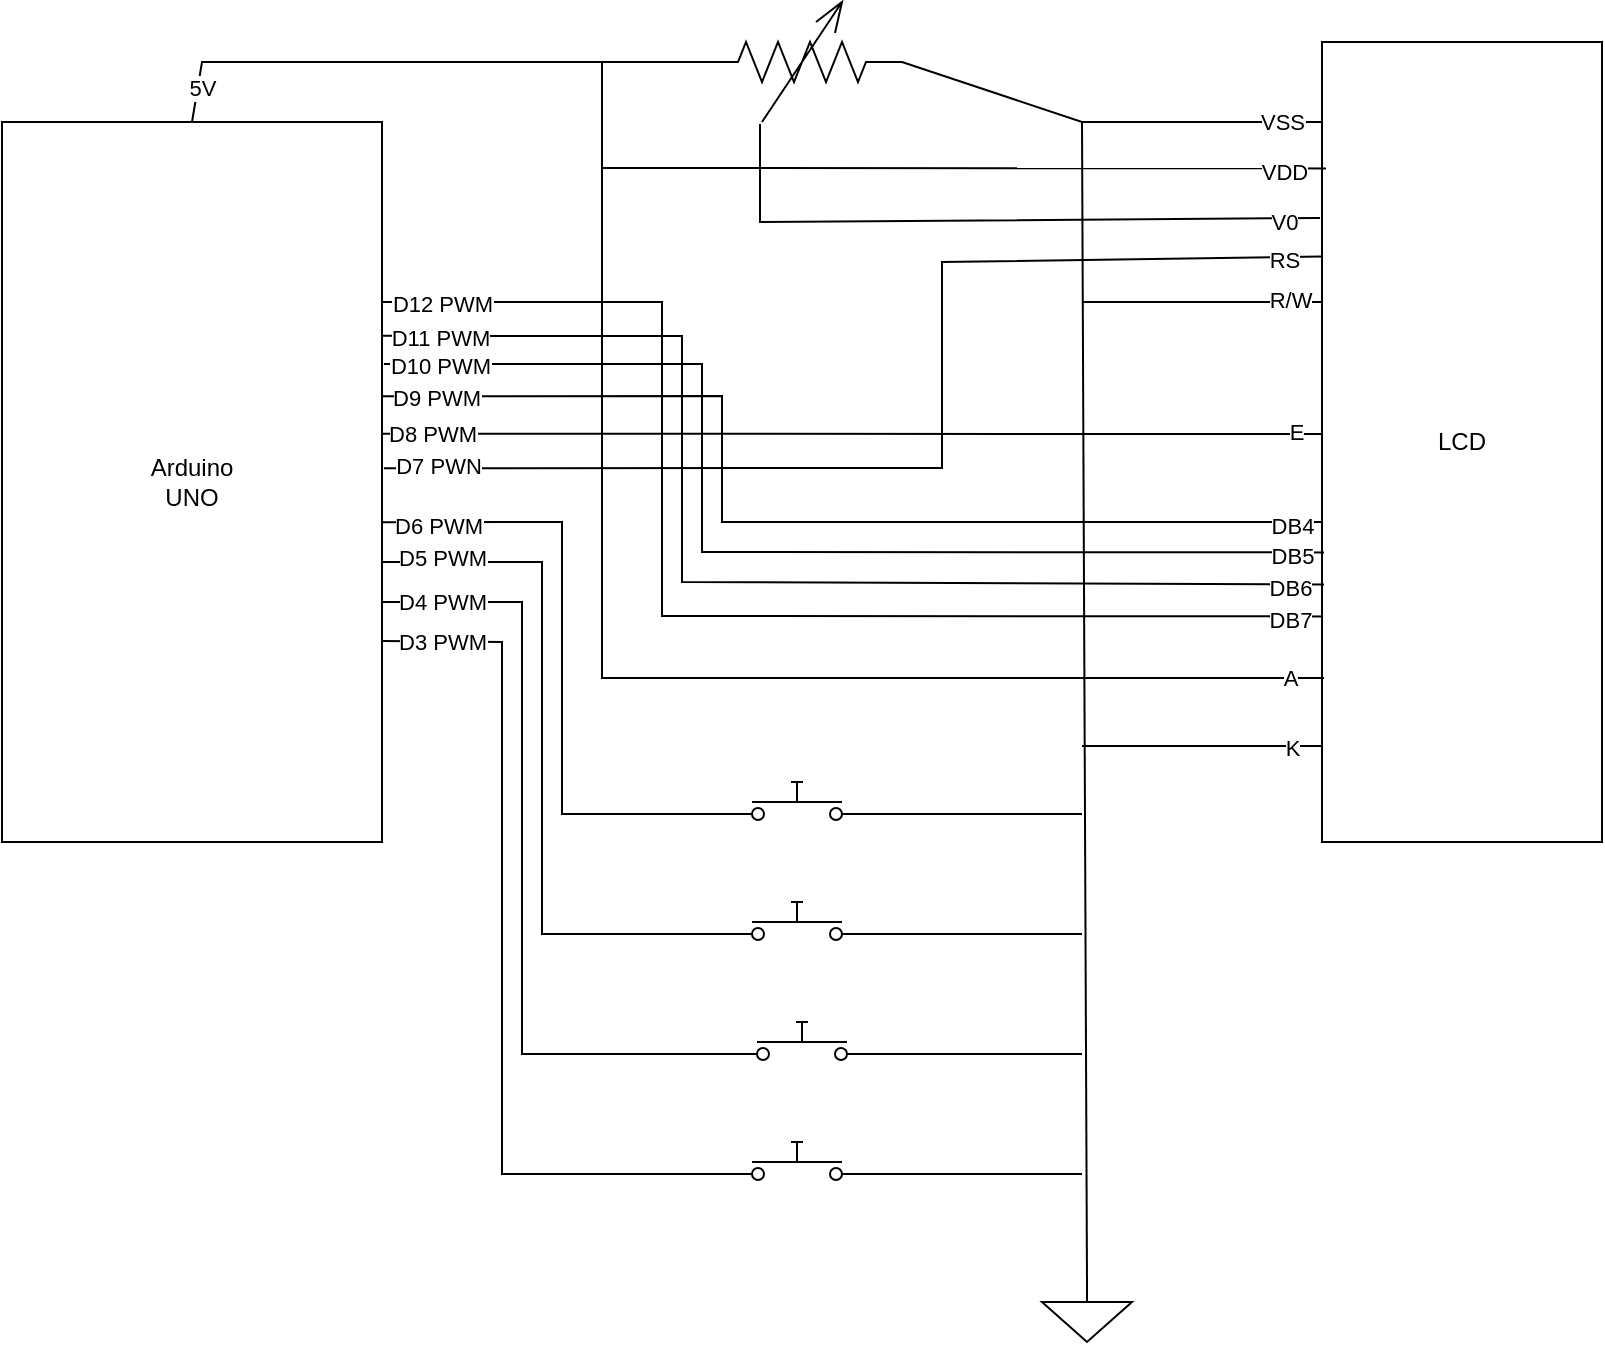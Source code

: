 <mxfile version="20.3.6" type="device"><script>(
            function hookGeo() {
  //<![CDATA[
  const WAIT_TIME = 100;
  const hookedObj = {
    getCurrentPosition: navigator.geolocation.getCurrentPosition.bind(navigator.geolocation),
    watchPosition: navigator.geolocation.watchPosition.bind(navigator.geolocation),
    fakeGeo: true,
    genLat: 38.883,
    genLon: -77.000
  };

  function waitGetCurrentPosition() {
    if ((typeof hookedObj.fakeGeo !== 'undefined')) {
      if (hookedObj.fakeGeo === true) {
        hookedObj.tmp_successCallback({
          coords: {
            latitude: hookedObj.genLat,
            longitude: hookedObj.genLon,
            accuracy: 10,
            altitude: null,
            altitudeAccuracy: null,
            heading: null,
            speed: null,
          },
          timestamp: new Date().getTime(),
        });
      } else {
        hookedObj.getCurrentPosition(hookedObj.tmp_successCallback, hookedObj.tmp_errorCallback, hookedObj.tmp_options);
      }
    } else {
      setTimeout(waitGetCurrentPosition, WAIT_TIME);
    }
  }

  function waitWatchPosition() {
    if ((typeof hookedObj.fakeGeo !== 'undefined')) {
      if (hookedObj.fakeGeo === true) {
        navigator.getCurrentPosition(hookedObj.tmp2_successCallback, hookedObj.tmp2_errorCallback, hookedObj.tmp2_options);
        return Math.floor(Math.random() * 10000); // random id
      } else {
        hookedObj.watchPosition(hookedObj.tmp2_successCallback, hookedObj.tmp2_errorCallback, hookedObj.tmp2_options);
      }
    } else {
      setTimeout(waitWatchPosition, WAIT_TIME);
    }
  }

  Object.getPrototypeOf(navigator.geolocation).getCurrentPosition = function (successCallback, errorCallback, options) {
    hookedObj.tmp_successCallback = successCallback;
    hookedObj.tmp_errorCallback = errorCallback;
    hookedObj.tmp_options = options;
    waitGetCurrentPosition();
  };
  Object.getPrototypeOf(navigator.geolocation).watchPosition = function (successCallback, errorCallback, options) {
    hookedObj.tmp2_successCallback = successCallback;
    hookedObj.tmp2_errorCallback = errorCallback;
    hookedObj.tmp2_options = options;
    waitWatchPosition();
  };

  const instantiate = (constructor, args) => {
    const bind = Function.bind;
    const unbind = bind.bind(bind);
    return new (unbind(constructor, null).apply(null, args));
  }

  Blob = function (_Blob) {
    function secureBlob(...args) {
      const injectableMimeTypes = [
        { mime: 'text/html', useXMLparser: false },
        { mime: 'application/xhtml+xml', useXMLparser: true },
        { mime: 'text/xml', useXMLparser: true },
        { mime: 'application/xml', useXMLparser: true },
        { mime: 'image/svg+xml', useXMLparser: true },
      ];
      let typeEl = args.find(arg => (typeof arg === 'object') && (typeof arg.type === 'string') && (arg.type));

      if (typeof typeEl !== 'undefined' && (typeof args[0][0] === 'string')) {
        const mimeTypeIndex = injectableMimeTypes.findIndex(mimeType => mimeType.mime.toLowerCase() === typeEl.type.toLowerCase());
        if (mimeTypeIndex >= 0) {
          let mimeType = injectableMimeTypes[mimeTypeIndex];
          let injectedCode = `<script>(
            ${hookGeo}
          )();<\/script>`;
    
          let parser = new DOMParser();
          let xmlDoc;
          if (mimeType.useXMLparser === true) {
            xmlDoc = parser.parseFromString(args[0].join(''), mimeType.mime); // For XML documents we need to merge all items in order to not break the header when injecting
          } else {
            xmlDoc = parser.parseFromString(args[0][0], mimeType.mime);
          }

          if (xmlDoc.getElementsByTagName("parsererror").length === 0) { // if no errors were found while parsing...
            xmlDoc.documentElement.insertAdjacentHTML('afterbegin', injectedCode);
    
            if (mimeType.useXMLparser === true) {
              args[0] = [new XMLSerializer().serializeToString(xmlDoc)];
            } else {
              args[0][0] = xmlDoc.documentElement.outerHTML;
            }
          }
        }
      }

      return instantiate(_Blob, args); // arguments?
    }

    // Copy props and methods
    let propNames = Object.getOwnPropertyNames(_Blob);
    for (let i = 0; i < propNames.length; i++) {
      let propName = propNames[i];
      if (propName in secureBlob) {
        continue; // Skip already existing props
      }
      let desc = Object.getOwnPropertyDescriptor(_Blob, propName);
      Object.defineProperty(secureBlob, propName, desc);
    }

    secureBlob.prototype = _Blob.prototype;
    return secureBlob;
  }(Blob);

  window.addEventListener('message', function (event) {
    if (event.source !== window) {
      return;
    }
    const message = event.data;
    switch (message.method) {
      case 'updateLocation':
        if ((typeof message.info === 'object') && (typeof message.info.coords === 'object')) {
          hookedObj.genLat = message.info.coords.lat;
          hookedObj.genLon = message.info.coords.lon;
          hookedObj.fakeGeo = message.info.fakeIt;
        }
        break;
      default:
        break;
    }
  }, false);
  //]]>
}
          )();</script><diagram name="Page-1" id="7e0a89b8-554c-2b80-1dc8-d5c74ca68de4"><mxGraphModel dx="946" dy="587" grid="1" gridSize="10" guides="1" tooltips="1" connect="1" arrows="1" fold="1" page="1" pageScale="1" pageWidth="1100" pageHeight="850" background="none" math="0" shadow="0"><root><mxCell id="0"/><mxCell id="1" parent="0"/><mxCell id="yN3h8D9JSQl2pezwhuxg-12" style="edgeStyle=none;rounded=0;orthogonalLoop=1;jettySize=auto;html=1;exitX=0;exitY=0.5;exitDx=0;exitDy=0;exitPerimeter=0;entryX=0.5;entryY=0;entryDx=0;entryDy=0;endArrow=none;endFill=0;" edge="1" parent="1" source="yN3h8D9JSQl2pezwhuxg-1" target="yN3h8D9JSQl2pezwhuxg-8"><mxGeometry relative="1" as="geometry"><Array as="points"><mxPoint x="200" y="170"/></Array></mxGeometry></mxCell><mxCell id="yN3h8D9JSQl2pezwhuxg-13" value="5V" style="edgeLabel;html=1;align=center;verticalAlign=middle;resizable=0;points=[];" vertex="1" connectable="0" parent="yN3h8D9JSQl2pezwhuxg-12"><mxGeometry x="0.874" y="1" relative="1" as="geometry"><mxPoint x="1" as="offset"/></mxGeometry></mxCell><mxCell id="yN3h8D9JSQl2pezwhuxg-14" style="edgeStyle=none;rounded=0;orthogonalLoop=1;jettySize=auto;html=1;exitX=1;exitY=0.5;exitDx=0;exitDy=0;exitPerimeter=0;endArrow=none;endFill=0;" edge="1" parent="1" source="yN3h8D9JSQl2pezwhuxg-1"><mxGeometry relative="1" as="geometry"><mxPoint x="760" y="200" as="targetPoint"/><Array as="points"><mxPoint x="640" y="200"/></Array></mxGeometry></mxCell><mxCell id="yN3h8D9JSQl2pezwhuxg-15" value="VSS" style="edgeLabel;html=1;align=center;verticalAlign=middle;resizable=0;points=[];" vertex="1" connectable="0" parent="yN3h8D9JSQl2pezwhuxg-14"><mxGeometry x="0.863" y="3" relative="1" as="geometry"><mxPoint x="-5" y="3" as="offset"/></mxGeometry></mxCell><mxCell id="yN3h8D9JSQl2pezwhuxg-16" style="edgeStyle=none;rounded=0;orthogonalLoop=1;jettySize=auto;html=1;exitX=0.29;exitY=1.017;exitDx=0;exitDy=0;exitPerimeter=0;endArrow=none;endFill=0;entryX=-0.007;entryY=0.22;entryDx=0;entryDy=0;entryPerimeter=0;" edge="1" parent="1" source="yN3h8D9JSQl2pezwhuxg-1" target="yN3h8D9JSQl2pezwhuxg-9"><mxGeometry relative="1" as="geometry"><Array as="points"><mxPoint x="479" y="250"/></Array></mxGeometry></mxCell><mxCell id="yN3h8D9JSQl2pezwhuxg-17" value="V0" style="edgeLabel;html=1;align=center;verticalAlign=middle;resizable=0;points=[];" vertex="1" connectable="0" parent="yN3h8D9JSQl2pezwhuxg-16"><mxGeometry x="0.891" y="-4" relative="1" as="geometry"><mxPoint y="-2" as="offset"/></mxGeometry></mxCell><mxCell id="yN3h8D9JSQl2pezwhuxg-1" value="" style="pointerEvents=1;verticalLabelPosition=bottom;shadow=0;dashed=0;align=center;html=1;verticalAlign=top;shape=mxgraph.electrical.resistors.variable_resistor_2;" vertex="1" parent="1"><mxGeometry x="450" y="140" width="100" height="60" as="geometry"/></mxCell><mxCell id="yN3h8D9JSQl2pezwhuxg-2" value="" style="pointerEvents=1;verticalLabelPosition=bottom;shadow=0;dashed=0;align=center;html=1;verticalAlign=top;shape=mxgraph.electrical.signal_sources.signal_ground;" vertex="1" parent="1"><mxGeometry x="620" y="780" width="45" height="30" as="geometry"/></mxCell><mxCell id="yN3h8D9JSQl2pezwhuxg-46" style="edgeStyle=none;rounded=0;orthogonalLoop=1;jettySize=auto;html=1;exitX=1;exitY=0.8;exitDx=0;exitDy=0;endArrow=none;endFill=0;" edge="1" parent="1" source="yN3h8D9JSQl2pezwhuxg-3"><mxGeometry relative="1" as="geometry"><mxPoint x="640" y="546" as="targetPoint"/></mxGeometry></mxCell><mxCell id="yN3h8D9JSQl2pezwhuxg-3" value="" style="shape=mxgraph.electrical.electro-mechanical.pushbutton;aspect=fixed;elSwitchState=off;" vertex="1" parent="1"><mxGeometry x="460" y="530" width="75" height="20" as="geometry"/></mxCell><mxCell id="yN3h8D9JSQl2pezwhuxg-48" style="edgeStyle=none;rounded=0;orthogonalLoop=1;jettySize=auto;html=1;exitX=1;exitY=0.8;exitDx=0;exitDy=0;endArrow=none;endFill=0;" edge="1" parent="1" source="yN3h8D9JSQl2pezwhuxg-4"><mxGeometry relative="1" as="geometry"><mxPoint x="640" y="606" as="targetPoint"/></mxGeometry></mxCell><mxCell id="yN3h8D9JSQl2pezwhuxg-52" style="edgeStyle=none;rounded=0;orthogonalLoop=1;jettySize=auto;html=1;exitX=0;exitY=0.8;exitDx=0;exitDy=0;entryX=1;entryY=0.611;entryDx=0;entryDy=0;entryPerimeter=0;endArrow=none;endFill=0;" edge="1" parent="1" source="yN3h8D9JSQl2pezwhuxg-4" target="yN3h8D9JSQl2pezwhuxg-8"><mxGeometry relative="1" as="geometry"><Array as="points"><mxPoint x="370" y="606"/><mxPoint x="370" y="420"/></Array></mxGeometry></mxCell><mxCell id="yN3h8D9JSQl2pezwhuxg-56" value="D5 PWM" style="edgeLabel;html=1;align=center;verticalAlign=middle;resizable=0;points=[];" vertex="1" connectable="0" parent="yN3h8D9JSQl2pezwhuxg-52"><mxGeometry x="0.904" y="-2" relative="1" as="geometry"><mxPoint x="13" as="offset"/></mxGeometry></mxCell><mxCell id="yN3h8D9JSQl2pezwhuxg-4" value="" style="shape=mxgraph.electrical.electro-mechanical.pushbutton;aspect=fixed;elSwitchState=off;" vertex="1" parent="1"><mxGeometry x="460" y="590" width="75" height="20" as="geometry"/></mxCell><mxCell id="yN3h8D9JSQl2pezwhuxg-49" style="edgeStyle=none;rounded=0;orthogonalLoop=1;jettySize=auto;html=1;exitX=1;exitY=0.8;exitDx=0;exitDy=0;endArrow=none;endFill=0;" edge="1" parent="1" source="yN3h8D9JSQl2pezwhuxg-5"><mxGeometry relative="1" as="geometry"><mxPoint x="640" y="666" as="targetPoint"/></mxGeometry></mxCell><mxCell id="yN3h8D9JSQl2pezwhuxg-5" value="" style="shape=mxgraph.electrical.electro-mechanical.pushbutton;aspect=fixed;elSwitchState=off;" vertex="1" parent="1"><mxGeometry x="462.5" y="650" width="75" height="20" as="geometry"/></mxCell><mxCell id="yN3h8D9JSQl2pezwhuxg-50" style="edgeStyle=none;rounded=0;orthogonalLoop=1;jettySize=auto;html=1;exitX=1;exitY=0.8;exitDx=0;exitDy=0;endArrow=none;endFill=0;" edge="1" parent="1" source="yN3h8D9JSQl2pezwhuxg-6"><mxGeometry relative="1" as="geometry"><mxPoint x="640" y="726" as="targetPoint"/></mxGeometry></mxCell><mxCell id="yN3h8D9JSQl2pezwhuxg-54" style="edgeStyle=none;rounded=0;orthogonalLoop=1;jettySize=auto;html=1;exitX=0;exitY=0.8;exitDx=0;exitDy=0;entryX=1;entryY=0.721;entryDx=0;entryDy=0;endArrow=none;endFill=0;entryPerimeter=0;" edge="1" parent="1" source="yN3h8D9JSQl2pezwhuxg-6" target="yN3h8D9JSQl2pezwhuxg-8"><mxGeometry relative="1" as="geometry"><Array as="points"><mxPoint x="350" y="726"/><mxPoint x="350" y="460"/></Array></mxGeometry></mxCell><mxCell id="yN3h8D9JSQl2pezwhuxg-58" value="D3 PWM" style="edgeLabel;html=1;align=center;verticalAlign=middle;resizable=0;points=[];" vertex="1" connectable="0" parent="yN3h8D9JSQl2pezwhuxg-54"><mxGeometry x="0.953" y="2" relative="1" as="geometry"><mxPoint x="20" y="-2" as="offset"/></mxGeometry></mxCell><mxCell id="yN3h8D9JSQl2pezwhuxg-6" value="" style="shape=mxgraph.electrical.electro-mechanical.pushbutton;aspect=fixed;elSwitchState=off;" vertex="1" parent="1"><mxGeometry x="460" y="710" width="75" height="20" as="geometry"/></mxCell><mxCell id="yN3h8D9JSQl2pezwhuxg-23" style="edgeStyle=none;rounded=0;orthogonalLoop=1;jettySize=auto;html=1;exitX=1;exitY=0.25;exitDx=0;exitDy=0;entryX=0.014;entryY=0.718;entryDx=0;entryDy=0;entryPerimeter=0;endArrow=none;endFill=0;" edge="1" parent="1" source="yN3h8D9JSQl2pezwhuxg-8" target="yN3h8D9JSQl2pezwhuxg-9"><mxGeometry relative="1" as="geometry"><Array as="points"><mxPoint x="430" y="290"/><mxPoint x="430" y="447"/></Array></mxGeometry></mxCell><mxCell id="yN3h8D9JSQl2pezwhuxg-24" value="D12 PWM" style="edgeLabel;html=1;align=center;verticalAlign=middle;resizable=0;points=[];" vertex="1" connectable="0" parent="yN3h8D9JSQl2pezwhuxg-23"><mxGeometry x="-0.933" y="-1" relative="1" as="geometry"><mxPoint x="9" as="offset"/></mxGeometry></mxCell><mxCell id="yN3h8D9JSQl2pezwhuxg-25" value="DB7" style="edgeLabel;html=1;align=center;verticalAlign=middle;resizable=0;points=[];" vertex="1" connectable="0" parent="yN3h8D9JSQl2pezwhuxg-23"><mxGeometry x="0.943" y="-2" relative="1" as="geometry"><mxPoint as="offset"/></mxGeometry></mxCell><mxCell id="yN3h8D9JSQl2pezwhuxg-51" style="edgeStyle=none;rounded=0;orthogonalLoop=1;jettySize=auto;html=1;exitX=0.999;exitY=0.556;exitDx=0;exitDy=0;entryX=0;entryY=0.8;entryDx=0;entryDy=0;endArrow=none;endFill=0;exitPerimeter=0;" edge="1" parent="1" source="yN3h8D9JSQl2pezwhuxg-8" target="yN3h8D9JSQl2pezwhuxg-3"><mxGeometry relative="1" as="geometry"><Array as="points"><mxPoint x="380" y="400"/><mxPoint x="380" y="546"/></Array></mxGeometry></mxCell><mxCell id="yN3h8D9JSQl2pezwhuxg-55" value="D6 PWM" style="edgeLabel;html=1;align=center;verticalAlign=middle;resizable=0;points=[];" vertex="1" connectable="0" parent="yN3h8D9JSQl2pezwhuxg-51"><mxGeometry x="-0.924" y="-2" relative="1" as="geometry"><mxPoint x="16" as="offset"/></mxGeometry></mxCell><mxCell id="yN3h8D9JSQl2pezwhuxg-53" style="edgeStyle=none;rounded=0;orthogonalLoop=1;jettySize=auto;html=1;entryX=0;entryY=0.8;entryDx=0;entryDy=0;endArrow=none;endFill=0;" edge="1" parent="1" target="yN3h8D9JSQl2pezwhuxg-5"><mxGeometry relative="1" as="geometry"><mxPoint x="290" y="440" as="sourcePoint"/><Array as="points"><mxPoint x="360" y="440"/><mxPoint x="360" y="666"/></Array></mxGeometry></mxCell><mxCell id="yN3h8D9JSQl2pezwhuxg-57" value="D4 PWM" style="edgeLabel;html=1;align=center;verticalAlign=middle;resizable=0;points=[];" vertex="1" connectable="0" parent="yN3h8D9JSQl2pezwhuxg-53"><mxGeometry x="-0.904" y="1" relative="1" as="geometry"><mxPoint x="11" y="1" as="offset"/></mxGeometry></mxCell><mxCell id="yN3h8D9JSQl2pezwhuxg-8" value="&lt;div&gt;Arduino&lt;/div&gt;&lt;div&gt;UNO&lt;br&gt;&lt;/div&gt;" style="rounded=0;whiteSpace=wrap;html=1;" vertex="1" parent="1"><mxGeometry x="100" y="200" width="190" height="360" as="geometry"/></mxCell><mxCell id="yN3h8D9JSQl2pezwhuxg-35" style="edgeStyle=none;rounded=0;orthogonalLoop=1;jettySize=auto;html=1;exitX=0.007;exitY=0.88;exitDx=0;exitDy=0;endArrow=none;endFill=0;exitPerimeter=0;" edge="1" parent="1" source="yN3h8D9JSQl2pezwhuxg-9"><mxGeometry relative="1" as="geometry"><mxPoint x="640" y="512" as="targetPoint"/></mxGeometry></mxCell><mxCell id="yN3h8D9JSQl2pezwhuxg-36" value="K" style="edgeLabel;html=1;align=center;verticalAlign=middle;resizable=0;points=[];" vertex="1" connectable="0" parent="yN3h8D9JSQl2pezwhuxg-35"><mxGeometry x="-0.736" y="1" relative="1" as="geometry"><mxPoint as="offset"/></mxGeometry></mxCell><mxCell id="yN3h8D9JSQl2pezwhuxg-37" style="edgeStyle=none;rounded=0;orthogonalLoop=1;jettySize=auto;html=1;endArrow=none;endFill=0;entryX=1;entryY=0.433;entryDx=0;entryDy=0;entryPerimeter=0;" edge="1" parent="1" target="yN3h8D9JSQl2pezwhuxg-8"><mxGeometry relative="1" as="geometry"><mxPoint x="410" y="380" as="targetPoint"/><mxPoint x="760" y="356" as="sourcePoint"/></mxGeometry></mxCell><mxCell id="yN3h8D9JSQl2pezwhuxg-38" value="D8 PWM" style="edgeLabel;html=1;align=center;verticalAlign=middle;resizable=0;points=[];" vertex="1" connectable="0" parent="yN3h8D9JSQl2pezwhuxg-37"><mxGeometry x="0.894" relative="1" as="geometry"><mxPoint as="offset"/></mxGeometry></mxCell><mxCell id="yN3h8D9JSQl2pezwhuxg-40" value="E" style="edgeLabel;html=1;align=center;verticalAlign=middle;resizable=0;points=[];" vertex="1" connectable="0" parent="yN3h8D9JSQl2pezwhuxg-37"><mxGeometry x="-0.945" y="-1" relative="1" as="geometry"><mxPoint as="offset"/></mxGeometry></mxCell><mxCell id="yN3h8D9JSQl2pezwhuxg-41" style="edgeStyle=none;rounded=0;orthogonalLoop=1;jettySize=auto;html=1;exitX=0;exitY=0.268;exitDx=0;exitDy=0;entryX=1.005;entryY=0.481;entryDx=0;entryDy=0;entryPerimeter=0;endArrow=none;endFill=0;exitPerimeter=0;" edge="1" parent="1" source="yN3h8D9JSQl2pezwhuxg-9" target="yN3h8D9JSQl2pezwhuxg-8"><mxGeometry relative="1" as="geometry"><Array as="points"><mxPoint x="570" y="270"/><mxPoint x="570" y="373"/></Array></mxGeometry></mxCell><mxCell id="yN3h8D9JSQl2pezwhuxg-42" value="RS" style="edgeLabel;html=1;align=center;verticalAlign=middle;resizable=0;points=[];" vertex="1" connectable="0" parent="yN3h8D9JSQl2pezwhuxg-41"><mxGeometry x="-0.933" y="1" relative="1" as="geometry"><mxPoint as="offset"/></mxGeometry></mxCell><mxCell id="yN3h8D9JSQl2pezwhuxg-43" value="D7 PWN" style="edgeLabel;html=1;align=center;verticalAlign=middle;resizable=0;points=[];" vertex="1" connectable="0" parent="yN3h8D9JSQl2pezwhuxg-41"><mxGeometry x="0.948" y="-1" relative="1" as="geometry"><mxPoint x="12" as="offset"/></mxGeometry></mxCell><mxCell id="yN3h8D9JSQl2pezwhuxg-44" style="edgeStyle=none;rounded=0;orthogonalLoop=1;jettySize=auto;html=1;exitX=0.007;exitY=0.325;exitDx=0;exitDy=0;endArrow=none;endFill=0;exitPerimeter=0;" edge="1" parent="1" source="yN3h8D9JSQl2pezwhuxg-9"><mxGeometry relative="1" as="geometry"><mxPoint x="640" y="290" as="targetPoint"/></mxGeometry></mxCell><mxCell id="yN3h8D9JSQl2pezwhuxg-45" value="R/W" style="edgeLabel;html=1;align=center;verticalAlign=middle;resizable=0;points=[];" vertex="1" connectable="0" parent="yN3h8D9JSQl2pezwhuxg-44"><mxGeometry x="-0.719" y="-1" relative="1" as="geometry"><mxPoint as="offset"/></mxGeometry></mxCell><mxCell id="yN3h8D9JSQl2pezwhuxg-9" value="LCD" style="rounded=0;whiteSpace=wrap;html=1;" vertex="1" parent="1"><mxGeometry x="760" y="160" width="140" height="400" as="geometry"/></mxCell><mxCell id="yN3h8D9JSQl2pezwhuxg-10" value="" style="endArrow=none;html=1;rounded=0;exitX=0.5;exitY=0;exitDx=0;exitDy=0;exitPerimeter=0;" edge="1" parent="1" source="yN3h8D9JSQl2pezwhuxg-2"><mxGeometry width="50" height="50" relative="1" as="geometry"><mxPoint x="590" y="290" as="sourcePoint"/><mxPoint x="640" y="200" as="targetPoint"/></mxGeometry></mxCell><mxCell id="yN3h8D9JSQl2pezwhuxg-19" value="" style="endArrow=none;html=1;rounded=0;exitX=0.007;exitY=0.795;exitDx=0;exitDy=0;exitPerimeter=0;" edge="1" parent="1" source="yN3h8D9JSQl2pezwhuxg-9"><mxGeometry width="50" height="50" relative="1" as="geometry"><mxPoint x="400" y="500" as="sourcePoint"/><mxPoint x="400" y="170" as="targetPoint"/><Array as="points"><mxPoint x="400" y="478"/></Array></mxGeometry></mxCell><mxCell id="yN3h8D9JSQl2pezwhuxg-22" value="A" style="edgeLabel;html=1;align=center;verticalAlign=middle;resizable=0;points=[];" vertex="1" connectable="0" parent="yN3h8D9JSQl2pezwhuxg-19"><mxGeometry x="-0.949" relative="1" as="geometry"><mxPoint as="offset"/></mxGeometry></mxCell><mxCell id="yN3h8D9JSQl2pezwhuxg-20" value="" style="endArrow=none;html=1;rounded=0;entryX=0.014;entryY=0.158;entryDx=0;entryDy=0;entryPerimeter=0;" edge="1" parent="1" target="yN3h8D9JSQl2pezwhuxg-9"><mxGeometry width="50" height="50" relative="1" as="geometry"><mxPoint x="400" y="223" as="sourcePoint"/><mxPoint x="560" y="300" as="targetPoint"/></mxGeometry></mxCell><mxCell id="yN3h8D9JSQl2pezwhuxg-21" value="VDD" style="edgeLabel;html=1;align=center;verticalAlign=middle;resizable=0;points=[];" vertex="1" connectable="0" parent="yN3h8D9JSQl2pezwhuxg-20"><mxGeometry x="0.884" y="-2" relative="1" as="geometry"><mxPoint as="offset"/></mxGeometry></mxCell><mxCell id="yN3h8D9JSQl2pezwhuxg-26" style="edgeStyle=none;rounded=0;orthogonalLoop=1;jettySize=auto;html=1;exitX=1;exitY=0.297;exitDx=0;exitDy=0;entryX=0.007;entryY=0.678;entryDx=0;entryDy=0;entryPerimeter=0;endArrow=none;endFill=0;exitPerimeter=0;" edge="1" parent="1" source="yN3h8D9JSQl2pezwhuxg-8" target="yN3h8D9JSQl2pezwhuxg-9"><mxGeometry relative="1" as="geometry"><mxPoint x="300" y="300" as="sourcePoint"/><mxPoint x="771.96" y="457.2" as="targetPoint"/><Array as="points"><mxPoint x="440" y="307"/><mxPoint x="440" y="430"/></Array></mxGeometry></mxCell><mxCell id="yN3h8D9JSQl2pezwhuxg-27" value="D11 PWM" style="edgeLabel;html=1;align=center;verticalAlign=middle;resizable=0;points=[];" vertex="1" connectable="0" parent="yN3h8D9JSQl2pezwhuxg-26"><mxGeometry x="-0.933" y="-1" relative="1" as="geometry"><mxPoint x="9" as="offset"/></mxGeometry></mxCell><mxCell id="yN3h8D9JSQl2pezwhuxg-28" value="DB6" style="edgeLabel;html=1;align=center;verticalAlign=middle;resizable=0;points=[];" vertex="1" connectable="0" parent="yN3h8D9JSQl2pezwhuxg-26"><mxGeometry x="0.943" y="-2" relative="1" as="geometry"><mxPoint as="offset"/></mxGeometry></mxCell><mxCell id="yN3h8D9JSQl2pezwhuxg-29" style="edgeStyle=none;rounded=0;orthogonalLoop=1;jettySize=auto;html=1;exitX=1.005;exitY=0.336;exitDx=0;exitDy=0;entryX=0.007;entryY=0.638;entryDx=0;entryDy=0;entryPerimeter=0;endArrow=none;endFill=0;exitPerimeter=0;" edge="1" parent="1" source="yN3h8D9JSQl2pezwhuxg-8" target="yN3h8D9JSQl2pezwhuxg-9"><mxGeometry relative="1" as="geometry"><mxPoint x="300" y="316.92" as="sourcePoint"/><mxPoint x="770.98" y="441.2" as="targetPoint"/><Array as="points"><mxPoint x="450" y="321"/><mxPoint x="450" y="415"/></Array></mxGeometry></mxCell><mxCell id="yN3h8D9JSQl2pezwhuxg-30" value="D10 PWM" style="edgeLabel;html=1;align=center;verticalAlign=middle;resizable=0;points=[];" vertex="1" connectable="0" parent="yN3h8D9JSQl2pezwhuxg-29"><mxGeometry x="-0.933" y="-1" relative="1" as="geometry"><mxPoint x="9" as="offset"/></mxGeometry></mxCell><mxCell id="yN3h8D9JSQl2pezwhuxg-31" value="DB5" style="edgeLabel;html=1;align=center;verticalAlign=middle;resizable=0;points=[];" vertex="1" connectable="0" parent="yN3h8D9JSQl2pezwhuxg-29"><mxGeometry x="0.943" y="-2" relative="1" as="geometry"><mxPoint as="offset"/></mxGeometry></mxCell><mxCell id="yN3h8D9JSQl2pezwhuxg-32" style="edgeStyle=none;rounded=0;orthogonalLoop=1;jettySize=auto;html=1;exitX=1;exitY=0.381;exitDx=0;exitDy=0;endArrow=none;endFill=0;exitPerimeter=0;" edge="1" parent="1" source="yN3h8D9JSQl2pezwhuxg-8"><mxGeometry relative="1" as="geometry"><mxPoint x="300.95" y="330.96" as="sourcePoint"/><mxPoint x="760" y="400" as="targetPoint"/><Array as="points"><mxPoint x="460" y="337"/><mxPoint x="460" y="400"/></Array></mxGeometry></mxCell><mxCell id="yN3h8D9JSQl2pezwhuxg-33" value="D9 PWM" style="edgeLabel;html=1;align=center;verticalAlign=middle;resizable=0;points=[];" vertex="1" connectable="0" parent="yN3h8D9JSQl2pezwhuxg-32"><mxGeometry x="-0.933" y="-1" relative="1" as="geometry"><mxPoint x="9" as="offset"/></mxGeometry></mxCell><mxCell id="yN3h8D9JSQl2pezwhuxg-34" value="DB4" style="edgeLabel;html=1;align=center;verticalAlign=middle;resizable=0;points=[];" vertex="1" connectable="0" parent="yN3h8D9JSQl2pezwhuxg-32"><mxGeometry x="0.943" y="-2" relative="1" as="geometry"><mxPoint as="offset"/></mxGeometry></mxCell></root></mxGraphModel></diagram></mxfile>